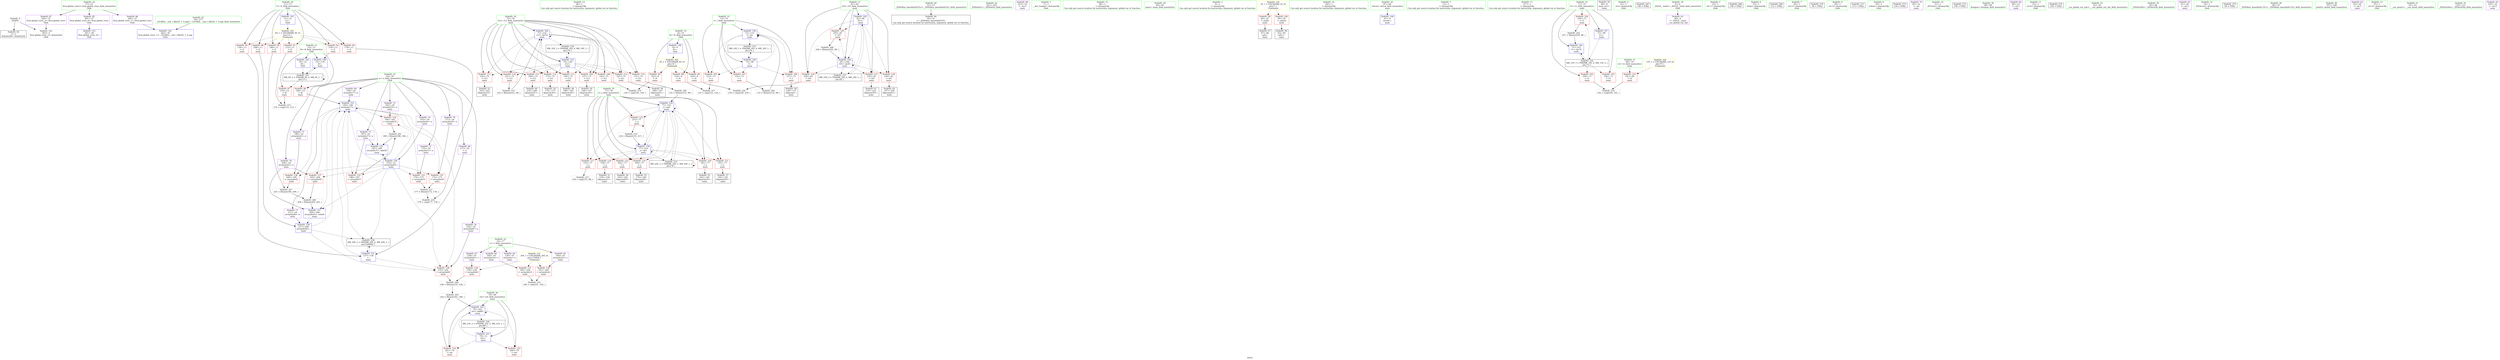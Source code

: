 digraph "SVFG" {
	label="SVFG";

	Node0x55d7ee0bf6c0 [shape=record,color=grey,label="{NodeID: 0\nNullPtr}"];
	Node0x55d7ee0bf6c0 -> Node0x55d7ee0dcf50[style=solid];
	Node0x55d7ee0bf6c0 -> Node0x55d7ee0e4380[style=solid];
	Node0x55d7ee0dd3c0 [shape=record,color=red,label="{NodeID: 97\n114\<--14\n\<--R\nmain\n}"];
	Node0x55d7ee0dd3c0 -> Node0x55d7ee0e93f0[style=solid];
	Node0x55d7ee0bf610 [shape=record,color=green,label="{NodeID: 14\n38\<--1\n\<--dummyObj\nCan only get source location for instruction, argument, global var or function.}"];
	Node0x55d7ee0ddf20 [shape=record,color=red,label="{NodeID: 111\n162\<--75\n\<--i12\nmain\n}"];
	Node0x55d7ee0ddf20 -> Node0x55d7ee0de650[style=solid];
	Node0x55d7ee0dc0d0 [shape=record,color=green,label="{NodeID: 28\n51\<--57\n_ZNSt8ios_base4InitD1Ev\<--_ZNSt8ios_base4InitD1Ev_field_insensitive\n}"];
	Node0x55d7ee0dc0d0 -> Node0x55d7ee0dd120[style=solid];
	Node0x55d7ee0e89b0 [shape=record,color=grey,label="{NodeID: 208\n206 = Binary(205, 201, )\n}"];
	Node0x55d7ee0e89b0 -> Node0x55d7ee0e4d70[style=solid];
	Node0x55d7ee0e3250 [shape=record,color=red,label="{NodeID: 125\n249\<--79\n\<--ret\nmain\n}"];
	Node0x55d7ee0dcd50 [shape=record,color=green,label="{NodeID: 42\n251\<--252\n_ZNSolsEx\<--_ZNSolsEx_field_insensitive\n}"];
	Node0x55d7ee0e3db0 [shape=record,color=red,label="{NodeID: 139\n239\<--238\n\<--arrayidx62\nmain\n}"];
	Node0x55d7ee0e3db0 -> Node0x55d7ee0e1460[style=solid];
	Node0x55d7ee0de990 [shape=record,color=black,label="{NodeID: 56\n186\<--185\nidxprom36\<--\nmain\n}"];
	Node0x55d7ee0f5500 [shape=record,color=black,label="{NodeID: 236\nMR_22V_2 = PHI(MR_22V_4, MR_22V_1, )\npts\{80 \}\n}"];
	Node0x55d7ee0f5500 -> Node0x55d7ee0e50b0[style=dashed];
	Node0x55d7ee0e4a30 [shape=record,color=blue,label="{NodeID: 153\n149\<--146\narrayidx17\<--\nmain\n}"];
	Node0x55d7ee0e4a30 -> Node0x55d7ee0e3800[style=dashed];
	Node0x55d7ee0e4a30 -> Node0x55d7ee0e38d0[style=dashed];
	Node0x55d7ee0e4a30 -> Node0x55d7ee0e39a0[style=dashed];
	Node0x55d7ee0e4a30 -> Node0x55d7ee0e3a70[style=dashed];
	Node0x55d7ee0e4a30 -> Node0x55d7ee0e3b40[style=dashed];
	Node0x55d7ee0e4a30 -> Node0x55d7ee0e3c10[style=dashed];
	Node0x55d7ee0e4a30 -> Node0x55d7ee0e3ce0[style=dashed];
	Node0x55d7ee0e4a30 -> Node0x55d7ee0e4a30[style=dashed];
	Node0x55d7ee0e4a30 -> Node0x55d7ee0e4bd0[style=dashed];
	Node0x55d7ee0e4a30 -> Node0x55d7ee0e4d70[style=dashed];
	Node0x55d7ee0e4a30 -> Node0x55d7ee0f5f00[style=dashed];
	Node0x55d7ee0df4f0 [shape=record,color=purple,label="{NodeID: 70\n171\<--18\narrayidx29\<--u\nmain\n}"];
	Node0x55d7ee0df4f0 -> Node0x55d7ee0e3800[style=solid];
	Node0x55d7ee0e0050 [shape=record,color=purple,label="{NodeID: 84\n253\<--35\n\<--.str.5\nmain\n}"];
	Node0x55d7ee0bf0a0 [shape=record,color=green,label="{NodeID: 1\n7\<--1\n__dso_handle\<--dummyObj\nGlob }"];
	Node0x55d7ee0dd490 [shape=record,color=red,label="{NodeID: 98\n146\<--14\n\<--R\nmain\n}"];
	Node0x55d7ee0dd490 -> Node0x55d7ee0e4a30[style=solid];
	Node0x55d7ee0c3d00 [shape=record,color=green,label="{NodeID: 15\n98\<--1\n\<--dummyObj\nCan only get source location for instruction, argument, global var or function.}"];
	Node0x55d7ee0ddff0 [shape=record,color=red,label="{NodeID: 112\n173\<--75\n\<--i12\nmain\n}"];
	Node0x55d7ee0ddff0 -> Node0x55d7ee0de7f0[style=solid];
	Node0x55d7ee0dc1d0 [shape=record,color=green,label="{NodeID: 29\n64\<--65\nmain\<--main_field_insensitive\n}"];
	Node0x55d7ee0e8af0 [shape=record,color=grey,label="{NodeID: 209\n133 = Binary(132, 98, )\n}"];
	Node0x55d7ee0e8af0 -> Node0x55d7ee0e47c0[style=solid];
	Node0x55d7ee0e3320 [shape=record,color=red,label="{NodeID: 126\n228\<--81\n\<--i55\nmain\n}"];
	Node0x55d7ee0e3320 -> Node0x55d7ee0e9b70[style=solid];
	Node0x55d7ee0dce50 [shape=record,color=green,label="{NodeID: 43\n39\<--277\n_GLOBAL__sub_I_Myth5_1_0.cpp\<--_GLOBAL__sub_I_Myth5_1_0.cpp_field_insensitive\n}"];
	Node0x55d7ee0dce50 -> Node0x55d7ee0e4280[style=solid];
	Node0x55d7ee0e3e80 [shape=record,color=blue,label="{NodeID: 140\n8\<--9\nN\<--\nGlob }"];
	Node0x55d7ee0e3e80 -> Node0x55d7ee0f6f20[style=dashed];
	Node0x55d7ee0dea60 [shape=record,color=black,label="{NodeID: 57\n192\<--191\nidxprom39\<--\nmain\n}"];
	Node0x55d7ee0f5a00 [shape=record,color=black,label="{NodeID: 237\nMR_24V_2 = PHI(MR_24V_4, MR_24V_1, )\npts\{82 \}\n}"];
	Node0x55d7ee0f5a00 -> Node0x55d7ee0e5180[style=dashed];
	Node0x55d7ee0e4b00 [shape=record,color=blue,label="{NodeID: 154\n77\<--152\nj\<--sub\nmain\n}"];
	Node0x55d7ee0e4b00 -> Node0x55d7ee0e2bd0[style=dashed];
	Node0x55d7ee0e4b00 -> Node0x55d7ee0e2ca0[style=dashed];
	Node0x55d7ee0e4b00 -> Node0x55d7ee0e2d70[style=dashed];
	Node0x55d7ee0e4b00 -> Node0x55d7ee0e2e40[style=dashed];
	Node0x55d7ee0e4b00 -> Node0x55d7ee0e2f10[style=dashed];
	Node0x55d7ee0e4b00 -> Node0x55d7ee0e2fe0[style=dashed];
	Node0x55d7ee0e4b00 -> Node0x55d7ee0e30b0[style=dashed];
	Node0x55d7ee0e4b00 -> Node0x55d7ee0e4b00[style=dashed];
	Node0x55d7ee0e4b00 -> Node0x55d7ee0e4f10[style=dashed];
	Node0x55d7ee0e4b00 -> Node0x55d7ee0f5000[style=dashed];
	Node0x55d7ee0df5c0 [shape=record,color=purple,label="{NodeID: 71\n175\<--18\narrayidx31\<--u\nmain\n}"];
	Node0x55d7ee0df5c0 -> Node0x55d7ee0e38d0[style=solid];
	Node0x55d7ee0f80d0 [shape=record,color=yellow,style=double,label="{NodeID: 251\n26V_1 = ENCHI(MR_26V_0)\npts\{170000 \}\nFun[main]}"];
	Node0x55d7ee0f80d0 -> Node0x55d7ee0e3660[style=dashed];
	Node0x55d7ee0f80d0 -> Node0x55d7ee0e3730[style=dashed];
	Node0x55d7ee0f80d0 -> Node0x55d7ee0e3db0[style=dashed];
	Node0x55d7ee0e0120 [shape=record,color=purple,label="{NodeID: 85\n281\<--37\nllvm.global_ctors_0\<--llvm.global_ctors\nGlob }"];
	Node0x55d7ee0e0120 -> Node0x55d7ee0e4180[style=solid];
	Node0x55d7ee0c37c0 [shape=record,color=green,label="{NodeID: 2\n9\<--1\n\<--dummyObj\nCan only get source location for instruction, argument, global var or function.}"];
	Node0x55d7ee0dd560 [shape=record,color=red,label="{NodeID: 99\n84\<--25\n\<--stdin\nmain\n}"];
	Node0x55d7ee0dd560 -> Node0x55d7ee0dd220[style=solid];
	Node0x55d7ee0c3dd0 [shape=record,color=green,label="{NodeID: 16\n140\<--1\n\<--dummyObj\nCan only get source location for instruction, argument, global var or function.}"];
	Node0x55d7ee0de0c0 [shape=record,color=red,label="{NodeID: 113\n185\<--75\n\<--i12\nmain\n}"];
	Node0x55d7ee0de0c0 -> Node0x55d7ee0de990[style=solid];
	Node0x55d7ee0dc2d0 [shape=record,color=green,label="{NodeID: 30\n67\<--68\nretval\<--retval_field_insensitive\nmain\n}"];
	Node0x55d7ee0dc2d0 -> Node0x55d7ee0e4480[style=solid];
	Node0x55d7ee0e8c70 [shape=record,color=grey,label="{NodeID: 210\n216 = Binary(215, 217, )\n}"];
	Node0x55d7ee0e8c70 -> Node0x55d7ee0e4f10[style=solid];
	Node0x55d7ee0e33f0 [shape=record,color=red,label="{NodeID: 127\n232\<--81\n\<--i55\nmain\n}"];
	Node0x55d7ee0e33f0 -> Node0x55d7ee0deda0[style=solid];
	Node0x55d7ee0dcf50 [shape=record,color=black,label="{NodeID: 44\n2\<--3\ndummyVal\<--dummyVal\n}"];
	Node0x55d7ee0e3f80 [shape=record,color=blue,label="{NodeID: 141\n11\<--12\nE\<--\nGlob }"];
	Node0x55d7ee0e3f80 -> Node0x55d7ee0f7000[style=dashed];
	Node0x55d7ee0deb30 [shape=record,color=black,label="{NodeID: 58\n198\<--197\nidxprom41\<--\nmain\n}"];
	Node0x55d7ee0f5f00 [shape=record,color=black,label="{NodeID: 238\nMR_28V_2 = PHI(MR_28V_4, MR_28V_1, )\npts\{200000 \}\n}"];
	Node0x55d7ee0f5f00 -> Node0x55d7ee0e4890[style=dashed];
	Node0x55d7ee0e4bd0 [shape=record,color=blue,label="{NodeID: 155\n187\<--189\narrayidx37\<--add38\nmain\n}"];
	Node0x55d7ee0e4bd0 -> Node0x55d7ee0e4ca0[style=dashed];
	Node0x55d7ee0df690 [shape=record,color=purple,label="{NodeID: 72\n183\<--18\narrayidx35\<--u\nmain\n}"];
	Node0x55d7ee0df690 -> Node0x55d7ee0e39a0[style=solid];
	Node0x55d7ee0e0220 [shape=record,color=purple,label="{NodeID: 86\n282\<--37\nllvm.global_ctors_1\<--llvm.global_ctors\nGlob }"];
	Node0x55d7ee0e0220 -> Node0x55d7ee0e4280[style=solid];
	Node0x55d7ee0c3850 [shape=record,color=green,label="{NodeID: 3\n12\<--1\n\<--dummyObj\nCan only get source location for instruction, argument, global var or function.}"];
	Node0x55d7ee0dd630 [shape=record,color=red,label="{NodeID: 100\n90\<--30\n\<--stdout\nmain\n}"];
	Node0x55d7ee0dd630 -> Node0x55d7ee0de310[style=solid];
	Node0x55d7ee0c3ea0 [shape=record,color=green,label="{NodeID: 17\n217\<--1\n\<--dummyObj\nCan only get source location for instruction, argument, global var or function.}"];
	Node0x55d7ee0de190 [shape=record,color=red,label="{NodeID: 114\n197\<--75\n\<--i12\nmain\n}"];
	Node0x55d7ee0de190 -> Node0x55d7ee0deb30[style=solid];
	Node0x55d7ee0dc3a0 [shape=record,color=green,label="{NodeID: 31\n69\<--70\nt2\<--t2_field_insensitive\nmain\n}"];
	Node0x55d7ee0dc3a0 -> Node0x55d7ee0dd700[style=solid];
	Node0x55d7ee0e8df0 [shape=record,color=grey,label="{NodeID: 211\n177 = Binary(172, 176, )\n}"];
	Node0x55d7ee0e8df0 -> Node0x55d7ee0e9870[style=solid];
	Node0x55d7ee0e34c0 [shape=record,color=red,label="{NodeID: 128\n236\<--81\n\<--i55\nmain\n}"];
	Node0x55d7ee0e34c0 -> Node0x55d7ee0dee70[style=solid];
	Node0x55d7ee0dd050 [shape=record,color=black,label="{NodeID: 45\n66\<--9\nmain_ret\<--\nmain\n}"];
	Node0x55d7ee0e4080 [shape=record,color=blue,label="{NodeID: 142\n14\<--12\nR\<--\nGlob }"];
	Node0x55d7ee0e4080 -> Node0x55d7ee0f3c00[style=dashed];
	Node0x55d7ee0dec00 [shape=record,color=black,label="{NodeID: 59\n203\<--202\nidxprom44\<--\nmain\n}"];
	Node0x55d7ee0f6400 [shape=record,color=yellow,style=double,label="{NodeID: 239\n2V_1 = ENCHI(MR_2V_0)\npts\{1 \}\nFun[main]}"];
	Node0x55d7ee0f6400 -> Node0x55d7ee0dd560[style=dashed];
	Node0x55d7ee0f6400 -> Node0x55d7ee0dd630[style=dashed];
	Node0x55d7ee0e4ca0 [shape=record,color=blue,label="{NodeID: 156\n193\<--12\narrayidx40\<--\nmain\n}"];
	Node0x55d7ee0e4ca0 -> Node0x55d7ee0e3800[style=dashed];
	Node0x55d7ee0e4ca0 -> Node0x55d7ee0e38d0[style=dashed];
	Node0x55d7ee0e4ca0 -> Node0x55d7ee0e39a0[style=dashed];
	Node0x55d7ee0e4ca0 -> Node0x55d7ee0e3a70[style=dashed];
	Node0x55d7ee0e4ca0 -> Node0x55d7ee0e3b40[style=dashed];
	Node0x55d7ee0e4ca0 -> Node0x55d7ee0e3c10[style=dashed];
	Node0x55d7ee0e4ca0 -> Node0x55d7ee0e3ce0[style=dashed];
	Node0x55d7ee0e4ca0 -> Node0x55d7ee0e4a30[style=dashed];
	Node0x55d7ee0e4ca0 -> Node0x55d7ee0e4bd0[style=dashed];
	Node0x55d7ee0e4ca0 -> Node0x55d7ee0e4d70[style=dashed];
	Node0x55d7ee0e4ca0 -> Node0x55d7ee0f5f00[style=dashed];
	Node0x55d7ee0df760 [shape=record,color=purple,label="{NodeID: 73\n187\<--18\narrayidx37\<--u\nmain\n}"];
	Node0x55d7ee0df760 -> Node0x55d7ee0e3a70[style=solid];
	Node0x55d7ee0df760 -> Node0x55d7ee0e4bd0[style=solid];
	Node0x55d7ee0e0320 [shape=record,color=purple,label="{NodeID: 87\n283\<--37\nllvm.global_ctors_2\<--llvm.global_ctors\nGlob }"];
	Node0x55d7ee0e0320 -> Node0x55d7ee0e4380[style=solid];
	Node0x55d7ee0bfc40 [shape=record,color=green,label="{NodeID: 4\n21\<--1\n.str\<--dummyObj\nGlob }"];
	Node0x55d7ede5aa80 [shape=record,color=black,label="{NodeID: 267\n106 = PHI()\n}"];
	Node0x55d7ee0dd700 [shape=record,color=red,label="{NodeID: 101\n101\<--69\n\<--t2\nmain\n}"];
	Node0x55d7ee0dd700 -> Node0x55d7ee0e9270[style=solid];
	Node0x55d7ee0c3f70 [shape=record,color=green,label="{NodeID: 18\n4\<--6\n_ZStL8__ioinit\<--_ZStL8__ioinit_field_insensitive\nGlob }"];
	Node0x55d7ee0c3f70 -> Node0x55d7ee0def40[style=solid];
	Node0x55d7ee0de260 [shape=record,color=red,label="{NodeID: 115\n209\<--75\n\<--i12\nmain\n}"];
	Node0x55d7ee0de260 -> Node0x55d7ee0decd0[style=solid];
	Node0x55d7ee0dc470 [shape=record,color=green,label="{NodeID: 32\n71\<--72\nt1\<--t1_field_insensitive\nmain\n}"];
	Node0x55d7ee0dc470 -> Node0x55d7ee0dd7d0[style=solid];
	Node0x55d7ee0dc470 -> Node0x55d7ee0dd8a0[style=solid];
	Node0x55d7ee0dc470 -> Node0x55d7ee0dd970[style=solid];
	Node0x55d7ee0dc470 -> Node0x55d7ee0e4550[style=solid];
	Node0x55d7ee0dc470 -> Node0x55d7ee0e53f0[style=solid];
	Node0x55d7ee0e8f70 [shape=record,color=grey,label="{NodeID: 212\n222 = Binary(221, 98, )\n}"];
	Node0x55d7ee0e8f70 -> Node0x55d7ee0e4fe0[style=solid];
	Node0x55d7ee0e3590 [shape=record,color=red,label="{NodeID: 129\n245\<--81\n\<--i55\nmain\n}"];
	Node0x55d7ee0e3590 -> Node0x55d7ee0e1760[style=solid];
	Node0x55d7ee0dd120 [shape=record,color=black,label="{NodeID: 46\n50\<--51\n\<--_ZNSt8ios_base4InitD1Ev\nCan only get source location for instruction, argument, global var or function.}"];
	Node0x55d7ee0e4180 [shape=record,color=blue,label="{NodeID: 143\n281\<--38\nllvm.global_ctors_0\<--\nGlob }"];
	Node0x55d7ee0decd0 [shape=record,color=black,label="{NodeID: 60\n210\<--209\nidxprom47\<--\nmain\n}"];
	Node0x55d7ee0f6f20 [shape=record,color=yellow,style=double,label="{NodeID: 240\n4V_1 = ENCHI(MR_4V_0)\npts\{10 \}\nFun[main]}"];
	Node0x55d7ee0f6f20 -> Node0x55d7ee0e0420[style=dashed];
	Node0x55d7ee0f6f20 -> Node0x55d7ee0e04f0[style=dashed];
	Node0x55d7ee0f6f20 -> Node0x55d7ee0e05c0[style=dashed];
	Node0x55d7ee0e4d70 [shape=record,color=blue,label="{NodeID: 157\n204\<--206\narrayidx45\<--sub46\nmain\n}"];
	Node0x55d7ee0e4d70 -> Node0x55d7ee0e4e40[style=dashed];
	Node0x55d7ee0df830 [shape=record,color=purple,label="{NodeID: 74\n193\<--18\narrayidx40\<--u\nmain\n}"];
	Node0x55d7ee0df830 -> Node0x55d7ee0e4ca0[style=solid];
	Node0x55d7ee0e0420 [shape=record,color=red,label="{NodeID: 88\n124\<--8\n\<--N\nmain\n}"];
	Node0x55d7ee0e0420 -> Node0x55d7ee0e96f0[style=solid];
	Node0x55d7ee0bfcd0 [shape=record,color=green,label="{NodeID: 5\n23\<--1\n.str.1\<--dummyObj\nGlob }"];
	Node0x55d7ee102980 [shape=record,color=black,label="{NodeID: 268\n109 = PHI()\n}"];
	Node0x55d7ee0dd7d0 [shape=record,color=red,label="{NodeID: 102\n100\<--71\n\<--t1\nmain\n}"];
	Node0x55d7ee0dd7d0 -> Node0x55d7ee0e9270[style=solid];
	Node0x55d7ee0c4040 [shape=record,color=green,label="{NodeID: 19\n8\<--10\nN\<--N_field_insensitive\nGlob }"];
	Node0x55d7ee0c4040 -> Node0x55d7ee0e0420[style=solid];
	Node0x55d7ee0c4040 -> Node0x55d7ee0e04f0[style=solid];
	Node0x55d7ee0c4040 -> Node0x55d7ee0e05c0[style=solid];
	Node0x55d7ee0c4040 -> Node0x55d7ee0e3e80[style=solid];
	Node0x55d7ee0e2b00 [shape=record,color=red,label="{NodeID: 116\n221\<--75\n\<--i12\nmain\n}"];
	Node0x55d7ee0e2b00 -> Node0x55d7ee0e8f70[style=solid];
	Node0x55d7ee0dc540 [shape=record,color=green,label="{NodeID: 33\n73\<--74\ni\<--i_field_insensitive\nmain\n}"];
	Node0x55d7ee0dc540 -> Node0x55d7ee0dda40[style=solid];
	Node0x55d7ee0dc540 -> Node0x55d7ee0ddb10[style=solid];
	Node0x55d7ee0dc540 -> Node0x55d7ee0ddbe0[style=solid];
	Node0x55d7ee0dc540 -> Node0x55d7ee0e46f0[style=solid];
	Node0x55d7ee0dc540 -> Node0x55d7ee0e47c0[style=solid];
	Node0x55d7ee0e90f0 [shape=record,color=grey,label="{NodeID: 213\n156 = cmp(155, 98, )\n}"];
	Node0x55d7ee0e3660 [shape=record,color=red,label="{NodeID: 130\n161\<--160\n\<--arrayidx22\nmain\n}"];
	Node0x55d7ee0e3660 -> Node0x55d7ee0e9570[style=solid];
	Node0x55d7ee0dd220 [shape=record,color=black,label="{NodeID: 47\n87\<--84\ncall\<--\nmain\n}"];
	Node0x55d7ee0e4280 [shape=record,color=blue,label="{NodeID: 144\n282\<--39\nllvm.global_ctors_1\<--_GLOBAL__sub_I_Myth5_1_0.cpp\nGlob }"];
	Node0x55d7ee0deda0 [shape=record,color=black,label="{NodeID: 61\n233\<--232\nidxprom59\<--\nmain\n}"];
	Node0x55d7ee0f7000 [shape=record,color=yellow,style=double,label="{NodeID: 241\n6V_1 = ENCHI(MR_6V_0)\npts\{13 \}\nFun[main]}"];
	Node0x55d7ee0f7000 -> Node0x55d7ee0e0690[style=dashed];
	Node0x55d7ee0f7000 -> Node0x55d7ee0e0760[style=dashed];
	Node0x55d7ee0f7000 -> Node0x55d7ee0e0830[style=dashed];
	Node0x55d7ee0f7000 -> Node0x55d7ee0e0900[style=dashed];
	Node0x55d7ee0f7000 -> Node0x55d7ee0e09d0[style=dashed];
	Node0x55d7ee0f7000 -> Node0x55d7ee0dd2f0[style=dashed];
	Node0x55d7ee0e4e40 [shape=record,color=blue,label="{NodeID: 158\n211\<--208\narrayidx48\<--\nmain\n}"];
	Node0x55d7ee0e4e40 -> Node0x55d7ee0e3ce0[style=dashed];
	Node0x55d7ee0e4e40 -> Node0x55d7ee0e4a30[style=dashed];
	Node0x55d7ee0e4e40 -> Node0x55d7ee0f5f00[style=dashed];
	Node0x55d7ee0df900 [shape=record,color=purple,label="{NodeID: 75\n199\<--18\narrayidx42\<--u\nmain\n}"];
	Node0x55d7ee0df900 -> Node0x55d7ee0e3b40[style=solid];
	Node0x55d7ee0e04f0 [shape=record,color=red,label="{NodeID: 89\n143\<--8\n\<--N\nmain\n}"];
	Node0x55d7ee0e04f0 -> Node0x55d7ee0e99f0[style=solid];
	Node0x55d7ee0bfd60 [shape=record,color=green,label="{NodeID: 6\n25\<--1\nstdin\<--dummyObj\nGlob }"];
	Node0x55d7ee102ae0 [shape=record,color=black,label="{NodeID: 269\n112 = PHI()\n}"];
	Node0x55d7ee0dd8a0 [shape=record,color=red,label="{NodeID: 103\n104\<--71\n\<--t1\nmain\n}"];
	Node0x55d7ee0c4110 [shape=record,color=green,label="{NodeID: 20\n11\<--13\nE\<--E_field_insensitive\nGlob }"];
	Node0x55d7ee0c4110 -> Node0x55d7ee0e0690[style=solid];
	Node0x55d7ee0c4110 -> Node0x55d7ee0e0760[style=solid];
	Node0x55d7ee0c4110 -> Node0x55d7ee0e0830[style=solid];
	Node0x55d7ee0c4110 -> Node0x55d7ee0e0900[style=solid];
	Node0x55d7ee0c4110 -> Node0x55d7ee0e09d0[style=solid];
	Node0x55d7ee0c4110 -> Node0x55d7ee0dd2f0[style=solid];
	Node0x55d7ee0c4110 -> Node0x55d7ee0e3f80[style=solid];
	Node0x55d7ee0e2bd0 [shape=record,color=red,label="{NodeID: 117\n155\<--77\n\<--j\nmain\n}"];
	Node0x55d7ee0e2bd0 -> Node0x55d7ee0e90f0[style=solid];
	Node0x55d7ee0dc610 [shape=record,color=green,label="{NodeID: 34\n75\<--76\ni12\<--i12_field_insensitive\nmain\n}"];
	Node0x55d7ee0dc610 -> Node0x55d7ee0ddcb0[style=solid];
	Node0x55d7ee0dc610 -> Node0x55d7ee0ddd80[style=solid];
	Node0x55d7ee0dc610 -> Node0x55d7ee0dde50[style=solid];
	Node0x55d7ee0dc610 -> Node0x55d7ee0ddf20[style=solid];
	Node0x55d7ee0dc610 -> Node0x55d7ee0ddff0[style=solid];
	Node0x55d7ee0dc610 -> Node0x55d7ee0de0c0[style=solid];
	Node0x55d7ee0dc610 -> Node0x55d7ee0de190[style=solid];
	Node0x55d7ee0dc610 -> Node0x55d7ee0de260[style=solid];
	Node0x55d7ee0dc610 -> Node0x55d7ee0e2b00[style=solid];
	Node0x55d7ee0dc610 -> Node0x55d7ee0e4960[style=solid];
	Node0x55d7ee0dc610 -> Node0x55d7ee0e4fe0[style=solid];
	Node0x55d7ee0e9270 [shape=record,color=grey,label="{NodeID: 214\n102 = cmp(100, 101, )\n}"];
	Node0x55d7ee0e3730 [shape=record,color=red,label="{NodeID: 131\n165\<--164\n\<--arrayidx24\nmain\n}"];
	Node0x55d7ee0e3730 -> Node0x55d7ee0e9570[style=solid];
	Node0x55d7ee0de310 [shape=record,color=black,label="{NodeID: 48\n93\<--90\ncall1\<--\nmain\n}"];
	Node0x55d7ee0e4380 [shape=record,color=blue, style = dotted,label="{NodeID: 145\n283\<--3\nllvm.global_ctors_2\<--dummyVal\nGlob }"];
	Node0x55d7ee0dee70 [shape=record,color=black,label="{NodeID: 62\n237\<--236\nidxprom61\<--\nmain\n}"];
	Node0x55d7ee0e4f10 [shape=record,color=blue,label="{NodeID: 159\n77\<--216\nj\<--dec\nmain\n}"];
	Node0x55d7ee0e4f10 -> Node0x55d7ee0e2bd0[style=dashed];
	Node0x55d7ee0e4f10 -> Node0x55d7ee0e2ca0[style=dashed];
	Node0x55d7ee0e4f10 -> Node0x55d7ee0e2d70[style=dashed];
	Node0x55d7ee0e4f10 -> Node0x55d7ee0e2e40[style=dashed];
	Node0x55d7ee0e4f10 -> Node0x55d7ee0e2f10[style=dashed];
	Node0x55d7ee0e4f10 -> Node0x55d7ee0e2fe0[style=dashed];
	Node0x55d7ee0e4f10 -> Node0x55d7ee0e30b0[style=dashed];
	Node0x55d7ee0e4f10 -> Node0x55d7ee0e4b00[style=dashed];
	Node0x55d7ee0e4f10 -> Node0x55d7ee0e4f10[style=dashed];
	Node0x55d7ee0e4f10 -> Node0x55d7ee0f5000[style=dashed];
	Node0x55d7ee0df9d0 [shape=record,color=purple,label="{NodeID: 76\n204\<--18\narrayidx45\<--u\nmain\n}"];
	Node0x55d7ee0df9d0 -> Node0x55d7ee0e3c10[style=solid];
	Node0x55d7ee0df9d0 -> Node0x55d7ee0e4d70[style=solid];
	Node0x55d7ee0e05c0 [shape=record,color=red,label="{NodeID: 90\n229\<--8\n\<--N\nmain\n}"];
	Node0x55d7ee0e05c0 -> Node0x55d7ee0e9b70[style=solid];
	Node0x55d7ee0bf750 [shape=record,color=green,label="{NodeID: 7\n26\<--1\n.str.2\<--dummyObj\nGlob }"];
	Node0x55d7ee102be0 [shape=record,color=black,label="{NodeID: 270\n49 = PHI()\n}"];
	Node0x55d7ee0dd970 [shape=record,color=red,label="{NodeID: 104\n256\<--71\n\<--t1\nmain\n}"];
	Node0x55d7ee0dd970 -> Node0x55d7ee0e1160[style=solid];
	Node0x55d7ee0c41e0 [shape=record,color=green,label="{NodeID: 21\n14\<--15\nR\<--R_field_insensitive\nGlob }"];
	Node0x55d7ee0c41e0 -> Node0x55d7ee0dd3c0[style=solid];
	Node0x55d7ee0c41e0 -> Node0x55d7ee0dd490[style=solid];
	Node0x55d7ee0c41e0 -> Node0x55d7ee0e4080[style=solid];
	Node0x55d7ee0c41e0 -> Node0x55d7ee0e4620[style=solid];
	Node0x55d7ee0e0fe0 [shape=record,color=grey,label="{NodeID: 201\n189 = Binary(188, 184, )\n}"];
	Node0x55d7ee0e0fe0 -> Node0x55d7ee0e4bd0[style=solid];
	Node0x55d7ee0e2ca0 [shape=record,color=red,label="{NodeID: 118\n158\<--77\n\<--j\nmain\n}"];
	Node0x55d7ee0e2ca0 -> Node0x55d7ee0de580[style=solid];
	Node0x55d7ee0dc6e0 [shape=record,color=green,label="{NodeID: 35\n77\<--78\nj\<--j_field_insensitive\nmain\n}"];
	Node0x55d7ee0dc6e0 -> Node0x55d7ee0e2bd0[style=solid];
	Node0x55d7ee0dc6e0 -> Node0x55d7ee0e2ca0[style=solid];
	Node0x55d7ee0dc6e0 -> Node0x55d7ee0e2d70[style=solid];
	Node0x55d7ee0dc6e0 -> Node0x55d7ee0e2e40[style=solid];
	Node0x55d7ee0dc6e0 -> Node0x55d7ee0e2f10[style=solid];
	Node0x55d7ee0dc6e0 -> Node0x55d7ee0e2fe0[style=solid];
	Node0x55d7ee0dc6e0 -> Node0x55d7ee0e30b0[style=solid];
	Node0x55d7ee0dc6e0 -> Node0x55d7ee0e4b00[style=solid];
	Node0x55d7ee0dc6e0 -> Node0x55d7ee0e4f10[style=solid];
	Node0x55d7ee0e93f0 [shape=record,color=grey,label="{NodeID: 215\n116 = cmp(114, 115, )\n}"];
	Node0x55d7ee0e3800 [shape=record,color=red,label="{NodeID: 132\n172\<--171\n\<--arrayidx29\nmain\n}"];
	Node0x55d7ee0e3800 -> Node0x55d7ee0e8df0[style=solid];
	Node0x55d7ee0de3e0 [shape=record,color=black,label="{NodeID: 49\n128\<--127\nidxprom\<--\nmain\n}"];
	Node0x55d7ee0e4480 [shape=record,color=blue,label="{NodeID: 146\n67\<--9\nretval\<--\nmain\n}"];
	Node0x55d7ee0def40 [shape=record,color=purple,label="{NodeID: 63\n48\<--4\n\<--_ZStL8__ioinit\n__cxx_global_var_init\n}"];
	Node0x55d7ee0e4fe0 [shape=record,color=blue,label="{NodeID: 160\n75\<--222\ni12\<--inc53\nmain\n}"];
	Node0x55d7ee0e4fe0 -> Node0x55d7ee0ddcb0[style=dashed];
	Node0x55d7ee0e4fe0 -> Node0x55d7ee0ddd80[style=dashed];
	Node0x55d7ee0e4fe0 -> Node0x55d7ee0dde50[style=dashed];
	Node0x55d7ee0e4fe0 -> Node0x55d7ee0ddf20[style=dashed];
	Node0x55d7ee0e4fe0 -> Node0x55d7ee0ddff0[style=dashed];
	Node0x55d7ee0e4fe0 -> Node0x55d7ee0de0c0[style=dashed];
	Node0x55d7ee0e4fe0 -> Node0x55d7ee0de190[style=dashed];
	Node0x55d7ee0e4fe0 -> Node0x55d7ee0de260[style=dashed];
	Node0x55d7ee0e4fe0 -> Node0x55d7ee0e2b00[style=dashed];
	Node0x55d7ee0e4fe0 -> Node0x55d7ee0e4fe0[style=dashed];
	Node0x55d7ee0e4fe0 -> Node0x55d7ee0f4b00[style=dashed];
	Node0x55d7ee0dfaa0 [shape=record,color=purple,label="{NodeID: 77\n211\<--18\narrayidx48\<--u\nmain\n}"];
	Node0x55d7ee0dfaa0 -> Node0x55d7ee0e4e40[style=solid];
	Node0x55d7ee0e0690 [shape=record,color=red,label="{NodeID: 91\n115\<--11\n\<--E\nmain\n}"];
	Node0x55d7ee0e0690 -> Node0x55d7ee0e93f0[style=solid];
	Node0x55d7ee0bf7e0 [shape=record,color=green,label="{NodeID: 8\n28\<--1\n.str.3\<--dummyObj\nGlob }"];
	Node0x55d7ee102cb0 [shape=record,color=black,label="{NodeID: 271\n113 = PHI()\n}"];
	Node0x55d7ee0dda40 [shape=record,color=red,label="{NodeID: 105\n123\<--73\n\<--i\nmain\n}"];
	Node0x55d7ee0dda40 -> Node0x55d7ee0e96f0[style=solid];
	Node0x55d7ee0dbc80 [shape=record,color=green,label="{NodeID: 22\n16\<--17\nv\<--v_field_insensitive\nGlob }"];
	Node0x55d7ee0dbc80 -> Node0x55d7ee0df010[style=solid];
	Node0x55d7ee0dbc80 -> Node0x55d7ee0df0e0[style=solid];
	Node0x55d7ee0dbc80 -> Node0x55d7ee0df1b0[style=solid];
	Node0x55d7ee0dbc80 -> Node0x55d7ee0df280[style=solid];
	Node0x55d7ee0e1160 [shape=record,color=grey,label="{NodeID: 202\n257 = Binary(256, 98, )\n}"];
	Node0x55d7ee0e1160 -> Node0x55d7ee0e53f0[style=solid];
	Node0x55d7ee0e2d70 [shape=record,color=red,label="{NodeID: 119\n169\<--77\n\<--j\nmain\n}"];
	Node0x55d7ee0e2d70 -> Node0x55d7ee0de720[style=solid];
	Node0x55d7ee0dc7b0 [shape=record,color=green,label="{NodeID: 36\n79\<--80\nret\<--ret_field_insensitive\nmain\n}"];
	Node0x55d7ee0dc7b0 -> Node0x55d7ee0e3180[style=solid];
	Node0x55d7ee0dc7b0 -> Node0x55d7ee0e3250[style=solid];
	Node0x55d7ee0dc7b0 -> Node0x55d7ee0e50b0[style=solid];
	Node0x55d7ee0dc7b0 -> Node0x55d7ee0e5250[style=solid];
	Node0x55d7ee0e9570 [shape=record,color=grey,label="{NodeID: 216\n166 = cmp(161, 165, )\n}"];
	Node0x55d7ee0e38d0 [shape=record,color=red,label="{NodeID: 133\n176\<--175\n\<--arrayidx31\nmain\n}"];
	Node0x55d7ee0e38d0 -> Node0x55d7ee0e8df0[style=solid];
	Node0x55d7ee0de4b0 [shape=record,color=black,label="{NodeID: 50\n148\<--147\nidxprom16\<--\nmain\n}"];
	Node0x55d7ee0e4550 [shape=record,color=blue,label="{NodeID: 147\n71\<--98\nt1\<--\nmain\n}"];
	Node0x55d7ee0e4550 -> Node0x55d7ee0f4100[style=dashed];
	Node0x55d7ee0df010 [shape=record,color=purple,label="{NodeID: 64\n129\<--16\narrayidx\<--v\nmain\n}"];
	Node0x55d7ee0f72a0 [shape=record,color=yellow,style=double,label="{NodeID: 244\n12V_1 = ENCHI(MR_12V_0)\npts\{70 \}\nFun[main]}"];
	Node0x55d7ee0f72a0 -> Node0x55d7ee0dd700[style=dashed];
	Node0x55d7ee0e50b0 [shape=record,color=blue,label="{NodeID: 161\n79\<--12\nret\<--\nmain\n}"];
	Node0x55d7ee0e50b0 -> Node0x55d7ee0e3180[style=dashed];
	Node0x55d7ee0e50b0 -> Node0x55d7ee0e3250[style=dashed];
	Node0x55d7ee0e50b0 -> Node0x55d7ee0e5250[style=dashed];
	Node0x55d7ee0e50b0 -> Node0x55d7ee0f5500[style=dashed];
	Node0x55d7ee0dfb70 [shape=record,color=purple,label="{NodeID: 78\n234\<--18\narrayidx60\<--u\nmain\n}"];
	Node0x55d7ee0dfb70 -> Node0x55d7ee0e3ce0[style=solid];
	Node0x55d7ee0e0760 [shape=record,color=red,label="{NodeID: 92\n118\<--11\n\<--E\nmain\n}"];
	Node0x55d7ee0e0760 -> Node0x55d7ee0e4620[style=solid];
	Node0x55d7ee0bf870 [shape=record,color=green,label="{NodeID: 9\n30\<--1\nstdout\<--dummyObj\nGlob }"];
	Node0x55d7ee102d80 [shape=record,color=black,label="{NodeID: 272\n130 = PHI()\n}"];
	Node0x55d7ee0ddb10 [shape=record,color=red,label="{NodeID: 106\n127\<--73\n\<--i\nmain\n}"];
	Node0x55d7ee0ddb10 -> Node0x55d7ee0de3e0[style=solid];
	Node0x55d7ee0dbd10 [shape=record,color=green,label="{NodeID: 23\n18\<--20\nu\<--u_field_insensitive\nGlob }"];
	Node0x55d7ee0dbd10 -> Node0x55d7ee0df350[style=solid];
	Node0x55d7ee0dbd10 -> Node0x55d7ee0df420[style=solid];
	Node0x55d7ee0dbd10 -> Node0x55d7ee0df4f0[style=solid];
	Node0x55d7ee0dbd10 -> Node0x55d7ee0df5c0[style=solid];
	Node0x55d7ee0dbd10 -> Node0x55d7ee0df690[style=solid];
	Node0x55d7ee0dbd10 -> Node0x55d7ee0df760[style=solid];
	Node0x55d7ee0dbd10 -> Node0x55d7ee0df830[style=solid];
	Node0x55d7ee0dbd10 -> Node0x55d7ee0df900[style=solid];
	Node0x55d7ee0dbd10 -> Node0x55d7ee0df9d0[style=solid];
	Node0x55d7ee0dbd10 -> Node0x55d7ee0dfaa0[style=solid];
	Node0x55d7ee0dbd10 -> Node0x55d7ee0dfb70[style=solid];
	Node0x55d7ee0e12e0 [shape=record,color=grey,label="{NodeID: 203\n242 = Binary(241, 240, )\n}"];
	Node0x55d7ee0e12e0 -> Node0x55d7ee0e5250[style=solid];
	Node0x55d7ee0e2e40 [shape=record,color=red,label="{NodeID: 120\n181\<--77\n\<--j\nmain\n}"];
	Node0x55d7ee0e2e40 -> Node0x55d7ee0de8c0[style=solid];
	Node0x55d7ee0dc880 [shape=record,color=green,label="{NodeID: 37\n81\<--82\ni55\<--i55_field_insensitive\nmain\n}"];
	Node0x55d7ee0dc880 -> Node0x55d7ee0e3320[style=solid];
	Node0x55d7ee0dc880 -> Node0x55d7ee0e33f0[style=solid];
	Node0x55d7ee0dc880 -> Node0x55d7ee0e34c0[style=solid];
	Node0x55d7ee0dc880 -> Node0x55d7ee0e3590[style=solid];
	Node0x55d7ee0dc880 -> Node0x55d7ee0e5180[style=solid];
	Node0x55d7ee0dc880 -> Node0x55d7ee0e5320[style=solid];
	Node0x55d7ee0e96f0 [shape=record,color=grey,label="{NodeID: 217\n125 = cmp(123, 124, )\n}"];
	Node0x55d7ee0e39a0 [shape=record,color=red,label="{NodeID: 134\n184\<--183\n\<--arrayidx35\nmain\n}"];
	Node0x55d7ee0e39a0 -> Node0x55d7ee0e0fe0[style=solid];
	Node0x55d7ee0de580 [shape=record,color=black,label="{NodeID: 51\n159\<--158\nidxprom21\<--\nmain\n}"];
	Node0x55d7ee0f3c00 [shape=record,color=black,label="{NodeID: 231\nMR_8V_2 = PHI(MR_8V_4, MR_8V_1, )\npts\{15 \}\n}"];
	Node0x55d7ee0f3c00 -> Node0x55d7ee0dd3c0[style=dashed];
	Node0x55d7ee0f3c00 -> Node0x55d7ee0dd490[style=dashed];
	Node0x55d7ee0f3c00 -> Node0x55d7ee0e4620[style=dashed];
	Node0x55d7ee0f3c00 -> Node0x55d7ee0f3c00[style=dashed];
	Node0x55d7ee0e4620 [shape=record,color=blue,label="{NodeID: 148\n14\<--118\nR\<--\nmain\n}"];
	Node0x55d7ee0e4620 -> Node0x55d7ee0dd490[style=dashed];
	Node0x55d7ee0e4620 -> Node0x55d7ee0f3c00[style=dashed];
	Node0x55d7ee0df0e0 [shape=record,color=purple,label="{NodeID: 65\n160\<--16\narrayidx22\<--v\nmain\n}"];
	Node0x55d7ee0df0e0 -> Node0x55d7ee0e3660[style=solid];
	Node0x55d7ee0e5180 [shape=record,color=blue,label="{NodeID: 162\n81\<--98\ni55\<--\nmain\n}"];
	Node0x55d7ee0e5180 -> Node0x55d7ee0e3320[style=dashed];
	Node0x55d7ee0e5180 -> Node0x55d7ee0e33f0[style=dashed];
	Node0x55d7ee0e5180 -> Node0x55d7ee0e34c0[style=dashed];
	Node0x55d7ee0e5180 -> Node0x55d7ee0e3590[style=dashed];
	Node0x55d7ee0e5180 -> Node0x55d7ee0e5320[style=dashed];
	Node0x55d7ee0e5180 -> Node0x55d7ee0f5a00[style=dashed];
	Node0x55d7ee0dfc40 [shape=record,color=purple,label="{NodeID: 79\n85\<--21\n\<--.str\nmain\n}"];
	Node0x55d7ee0e0830 [shape=record,color=red,label="{NodeID: 93\n136\<--11\n\<--E\nmain\n}"];
	Node0x55d7ee0e0830 -> Node0x55d7ee0e4890[style=solid];
	Node0x55d7ee0bf940 [shape=record,color=green,label="{NodeID: 10\n31\<--1\n_ZSt3cin\<--dummyObj\nGlob }"];
	Node0x55d7ee1033d0 [shape=record,color=black,label="{NodeID: 273\n250 = PHI()\n}"];
	Node0x55d7ee0ddbe0 [shape=record,color=red,label="{NodeID: 107\n132\<--73\n\<--i\nmain\n}"];
	Node0x55d7ee0ddbe0 -> Node0x55d7ee0e8af0[style=solid];
	Node0x55d7ee0dbda0 [shape=record,color=green,label="{NodeID: 24\n37\<--41\nllvm.global_ctors\<--llvm.global_ctors_field_insensitive\nGlob }"];
	Node0x55d7ee0dbda0 -> Node0x55d7ee0e0120[style=solid];
	Node0x55d7ee0dbda0 -> Node0x55d7ee0e0220[style=solid];
	Node0x55d7ee0dbda0 -> Node0x55d7ee0e0320[style=solid];
	Node0x55d7ee0e1460 [shape=record,color=grey,label="{NodeID: 204\n240 = Binary(235, 239, )\n}"];
	Node0x55d7ee0e1460 -> Node0x55d7ee0e12e0[style=solid];
	Node0x55d7ee0e2f10 [shape=record,color=red,label="{NodeID: 121\n191\<--77\n\<--j\nmain\n}"];
	Node0x55d7ee0e2f10 -> Node0x55d7ee0dea60[style=solid];
	Node0x55d7ee0dc950 [shape=record,color=green,label="{NodeID: 38\n88\<--89\nfreopen\<--freopen_field_insensitive\n}"];
	Node0x55d7ee0e9870 [shape=record,color=grey,label="{NodeID: 218\n179 = cmp(177, 178, )\n}"];
	Node0x55d7ee0e3a70 [shape=record,color=red,label="{NodeID: 135\n188\<--187\n\<--arrayidx37\nmain\n}"];
	Node0x55d7ee0e3a70 -> Node0x55d7ee0e0fe0[style=solid];
	Node0x55d7ee0de650 [shape=record,color=black,label="{NodeID: 52\n163\<--162\nidxprom23\<--\nmain\n}"];
	Node0x55d7ee0f4100 [shape=record,color=black,label="{NodeID: 232\nMR_14V_3 = PHI(MR_14V_4, MR_14V_2, )\npts\{72 \}\n}"];
	Node0x55d7ee0f4100 -> Node0x55d7ee0dd7d0[style=dashed];
	Node0x55d7ee0f4100 -> Node0x55d7ee0dd8a0[style=dashed];
	Node0x55d7ee0f4100 -> Node0x55d7ee0dd970[style=dashed];
	Node0x55d7ee0f4100 -> Node0x55d7ee0e53f0[style=dashed];
	Node0x55d7ee0e46f0 [shape=record,color=blue,label="{NodeID: 149\n73\<--98\ni\<--\nmain\n}"];
	Node0x55d7ee0e46f0 -> Node0x55d7ee0dda40[style=dashed];
	Node0x55d7ee0e46f0 -> Node0x55d7ee0ddb10[style=dashed];
	Node0x55d7ee0e46f0 -> Node0x55d7ee0ddbe0[style=dashed];
	Node0x55d7ee0e46f0 -> Node0x55d7ee0e47c0[style=dashed];
	Node0x55d7ee0e46f0 -> Node0x55d7ee0f4600[style=dashed];
	Node0x55d7ee0df1b0 [shape=record,color=purple,label="{NodeID: 66\n164\<--16\narrayidx24\<--v\nmain\n}"];
	Node0x55d7ee0df1b0 -> Node0x55d7ee0e3730[style=solid];
	Node0x55d7ee0e5250 [shape=record,color=blue,label="{NodeID: 163\n79\<--242\nret\<--add63\nmain\n}"];
	Node0x55d7ee0e5250 -> Node0x55d7ee0e3180[style=dashed];
	Node0x55d7ee0e5250 -> Node0x55d7ee0e3250[style=dashed];
	Node0x55d7ee0e5250 -> Node0x55d7ee0e5250[style=dashed];
	Node0x55d7ee0e5250 -> Node0x55d7ee0f5500[style=dashed];
	Node0x55d7ee0dfd10 [shape=record,color=purple,label="{NodeID: 80\n86\<--23\n\<--.str.1\nmain\n}"];
	Node0x55d7ee0e0900 [shape=record,color=red,label="{NodeID: 94\n178\<--11\n\<--E\nmain\n}"];
	Node0x55d7ee0e0900 -> Node0x55d7ee0e9870[style=solid];
	Node0x55d7ee0bf3a0 [shape=record,color=green,label="{NodeID: 11\n32\<--1\n.str.4\<--dummyObj\nGlob }"];
	Node0x55d7ee1034d0 [shape=record,color=black,label="{NodeID: 274\n254 = PHI()\n}"];
	Node0x55d7ee0ddcb0 [shape=record,color=red,label="{NodeID: 108\n142\<--75\n\<--i12\nmain\n}"];
	Node0x55d7ee0ddcb0 -> Node0x55d7ee0e99f0[style=solid];
	Node0x55d7ee0dbe30 [shape=record,color=green,label="{NodeID: 25\n42\<--43\n__cxx_global_var_init\<--__cxx_global_var_init_field_insensitive\n}"];
	Node0x55d7ee0e15e0 [shape=record,color=grey,label="{NodeID: 205\n152 = Binary(151, 98, )\n}"];
	Node0x55d7ee0e15e0 -> Node0x55d7ee0e4b00[style=solid];
	Node0x55d7ee0e2fe0 [shape=record,color=red,label="{NodeID: 122\n202\<--77\n\<--j\nmain\n}"];
	Node0x55d7ee0e2fe0 -> Node0x55d7ee0dec00[style=solid];
	Node0x55d7ee0dca50 [shape=record,color=green,label="{NodeID: 39\n95\<--96\n_ZNSirsERi\<--_ZNSirsERi_field_insensitive\n}"];
	Node0x55d7ee0e99f0 [shape=record,color=grey,label="{NodeID: 219\n144 = cmp(142, 143, )\n}"];
	Node0x55d7ee0e3b40 [shape=record,color=red,label="{NodeID: 136\n200\<--199\n\<--arrayidx42\nmain\n}"];
	Node0x55d7ee0e3b40 -> Node0x55d7ee0e18e0[style=solid];
	Node0x55d7ee0de720 [shape=record,color=black,label="{NodeID: 53\n170\<--169\nidxprom28\<--\nmain\n}"];
	Node0x55d7ee0f4600 [shape=record,color=black,label="{NodeID: 233\nMR_16V_2 = PHI(MR_16V_4, MR_16V_1, )\npts\{74 \}\n}"];
	Node0x55d7ee0f4600 -> Node0x55d7ee0e46f0[style=dashed];
	Node0x55d7ee0e47c0 [shape=record,color=blue,label="{NodeID: 150\n73\<--133\ni\<--inc\nmain\n}"];
	Node0x55d7ee0e47c0 -> Node0x55d7ee0dda40[style=dashed];
	Node0x55d7ee0e47c0 -> Node0x55d7ee0ddb10[style=dashed];
	Node0x55d7ee0e47c0 -> Node0x55d7ee0ddbe0[style=dashed];
	Node0x55d7ee0e47c0 -> Node0x55d7ee0e47c0[style=dashed];
	Node0x55d7ee0e47c0 -> Node0x55d7ee0f4600[style=dashed];
	Node0x55d7ee0df280 [shape=record,color=purple,label="{NodeID: 67\n238\<--16\narrayidx62\<--v\nmain\n}"];
	Node0x55d7ee0df280 -> Node0x55d7ee0e3db0[style=solid];
	Node0x55d7ee0e5320 [shape=record,color=blue,label="{NodeID: 164\n81\<--246\ni55\<--inc65\nmain\n}"];
	Node0x55d7ee0e5320 -> Node0x55d7ee0e3320[style=dashed];
	Node0x55d7ee0e5320 -> Node0x55d7ee0e33f0[style=dashed];
	Node0x55d7ee0e5320 -> Node0x55d7ee0e34c0[style=dashed];
	Node0x55d7ee0e5320 -> Node0x55d7ee0e3590[style=dashed];
	Node0x55d7ee0e5320 -> Node0x55d7ee0e5320[style=dashed];
	Node0x55d7ee0e5320 -> Node0x55d7ee0f5a00[style=dashed];
	Node0x55d7ee0dfde0 [shape=record,color=purple,label="{NodeID: 81\n91\<--26\n\<--.str.2\nmain\n}"];
	Node0x55d7ee0e09d0 [shape=record,color=red,label="{NodeID: 95\n196\<--11\n\<--E\nmain\n}"];
	Node0x55d7ee0e09d0 -> Node0x55d7ee0e18e0[style=solid];
	Node0x55d7ee0bf470 [shape=record,color=green,label="{NodeID: 12\n34\<--1\n_ZSt4cout\<--dummyObj\nGlob }"];
	Node0x55d7ee103ab0 [shape=record,color=black,label="{NodeID: 275\n94 = PHI()\n}"];
	Node0x55d7ee0ddd80 [shape=record,color=red,label="{NodeID: 109\n147\<--75\n\<--i12\nmain\n}"];
	Node0x55d7ee0ddd80 -> Node0x55d7ee0de4b0[style=solid];
	Node0x55d7ee0dbf00 [shape=record,color=green,label="{NodeID: 26\n46\<--47\n_ZNSt8ios_base4InitC1Ev\<--_ZNSt8ios_base4InitC1Ev_field_insensitive\n}"];
	Node0x55d7ee0e1760 [shape=record,color=grey,label="{NodeID: 206\n246 = Binary(245, 98, )\n}"];
	Node0x55d7ee0e1760 -> Node0x55d7ee0e5320[style=solid];
	Node0x55d7ee0e30b0 [shape=record,color=red,label="{NodeID: 123\n215\<--77\n\<--j\nmain\n}"];
	Node0x55d7ee0e30b0 -> Node0x55d7ee0e8c70[style=solid];
	Node0x55d7ee0dcb50 [shape=record,color=green,label="{NodeID: 40\n107\<--108\nprintf\<--printf_field_insensitive\n}"];
	Node0x55d7ee0e9b70 [shape=record,color=grey,label="{NodeID: 220\n230 = cmp(228, 229, )\n}"];
	Node0x55d7ee0e3c10 [shape=record,color=red,label="{NodeID: 137\n205\<--204\n\<--arrayidx45\nmain\n}"];
	Node0x55d7ee0e3c10 -> Node0x55d7ee0e89b0[style=solid];
	Node0x55d7ee0de7f0 [shape=record,color=black,label="{NodeID: 54\n174\<--173\nidxprom30\<--\nmain\n}"];
	Node0x55d7ee0f4b00 [shape=record,color=black,label="{NodeID: 234\nMR_18V_2 = PHI(MR_18V_4, MR_18V_1, )\npts\{76 \}\n}"];
	Node0x55d7ee0f4b00 -> Node0x55d7ee0e4960[style=dashed];
	Node0x55d7ee0e4890 [shape=record,color=blue,label="{NodeID: 151\n137\<--136\n\<--\nmain\n}"];
	Node0x55d7ee0e4890 -> Node0x55d7ee0e3ce0[style=dashed];
	Node0x55d7ee0e4890 -> Node0x55d7ee0e4a30[style=dashed];
	Node0x55d7ee0e4890 -> Node0x55d7ee0f5f00[style=dashed];
	Node0x55d7ee0df350 [shape=record,color=purple,label="{NodeID: 68\n137\<--18\n\<--u\nmain\n}"];
	Node0x55d7ee0df350 -> Node0x55d7ee0e4890[style=solid];
	Node0x55d7ee0e53f0 [shape=record,color=blue,label="{NodeID: 165\n71\<--257\nt1\<--inc70\nmain\n}"];
	Node0x55d7ee0e53f0 -> Node0x55d7ee0f4100[style=dashed];
	Node0x55d7ee0dfeb0 [shape=record,color=purple,label="{NodeID: 82\n92\<--28\n\<--.str.3\nmain\n}"];
	Node0x55d7ee0dd2f0 [shape=record,color=red,label="{NodeID: 96\n208\<--11\n\<--E\nmain\n}"];
	Node0x55d7ee0dd2f0 -> Node0x55d7ee0e4e40[style=solid];
	Node0x55d7ee0bf540 [shape=record,color=green,label="{NodeID: 13\n35\<--1\n.str.5\<--dummyObj\nGlob }"];
	Node0x55d7ee0dde50 [shape=record,color=red,label="{NodeID: 110\n151\<--75\n\<--i12\nmain\n}"];
	Node0x55d7ee0dde50 -> Node0x55d7ee0e15e0[style=solid];
	Node0x55d7ee0dbfd0 [shape=record,color=green,label="{NodeID: 27\n52\<--53\n__cxa_atexit\<--__cxa_atexit_field_insensitive\n}"];
	Node0x55d7ee0e18e0 [shape=record,color=grey,label="{NodeID: 207\n201 = Binary(196, 200, )\n}"];
	Node0x55d7ee0e18e0 -> Node0x55d7ee0e89b0[style=solid];
	Node0x55d7ee0e3180 [shape=record,color=red,label="{NodeID: 124\n241\<--79\n\<--ret\nmain\n}"];
	Node0x55d7ee0e3180 -> Node0x55d7ee0e12e0[style=solid];
	Node0x55d7ee0dcc50 [shape=record,color=green,label="{NodeID: 41\n110\<--111\n_ZNSirsERx\<--_ZNSirsERx_field_insensitive\n}"];
	Node0x55d7ee0e3ce0 [shape=record,color=red,label="{NodeID: 138\n235\<--234\n\<--arrayidx60\nmain\n}"];
	Node0x55d7ee0e3ce0 -> Node0x55d7ee0e1460[style=solid];
	Node0x55d7ee0de8c0 [shape=record,color=black,label="{NodeID: 55\n182\<--181\nidxprom34\<--\nmain\n}"];
	Node0x55d7ee0f5000 [shape=record,color=black,label="{NodeID: 235\nMR_20V_2 = PHI(MR_20V_3, MR_20V_1, )\npts\{78 \}\n}"];
	Node0x55d7ee0f5000 -> Node0x55d7ee0e4b00[style=dashed];
	Node0x55d7ee0f5000 -> Node0x55d7ee0f5000[style=dashed];
	Node0x55d7ee0e4960 [shape=record,color=blue,label="{NodeID: 152\n75\<--140\ni12\<--\nmain\n}"];
	Node0x55d7ee0e4960 -> Node0x55d7ee0ddcb0[style=dashed];
	Node0x55d7ee0e4960 -> Node0x55d7ee0ddd80[style=dashed];
	Node0x55d7ee0e4960 -> Node0x55d7ee0dde50[style=dashed];
	Node0x55d7ee0e4960 -> Node0x55d7ee0ddf20[style=dashed];
	Node0x55d7ee0e4960 -> Node0x55d7ee0ddff0[style=dashed];
	Node0x55d7ee0e4960 -> Node0x55d7ee0de0c0[style=dashed];
	Node0x55d7ee0e4960 -> Node0x55d7ee0de190[style=dashed];
	Node0x55d7ee0e4960 -> Node0x55d7ee0de260[style=dashed];
	Node0x55d7ee0e4960 -> Node0x55d7ee0e2b00[style=dashed];
	Node0x55d7ee0e4960 -> Node0x55d7ee0e4fe0[style=dashed];
	Node0x55d7ee0e4960 -> Node0x55d7ee0f4b00[style=dashed];
	Node0x55d7ee0df420 [shape=record,color=purple,label="{NodeID: 69\n149\<--18\narrayidx17\<--u\nmain\n}"];
	Node0x55d7ee0df420 -> Node0x55d7ee0e4a30[style=solid];
	Node0x55d7ee0dff80 [shape=record,color=purple,label="{NodeID: 83\n105\<--32\n\<--.str.4\nmain\n}"];
}
